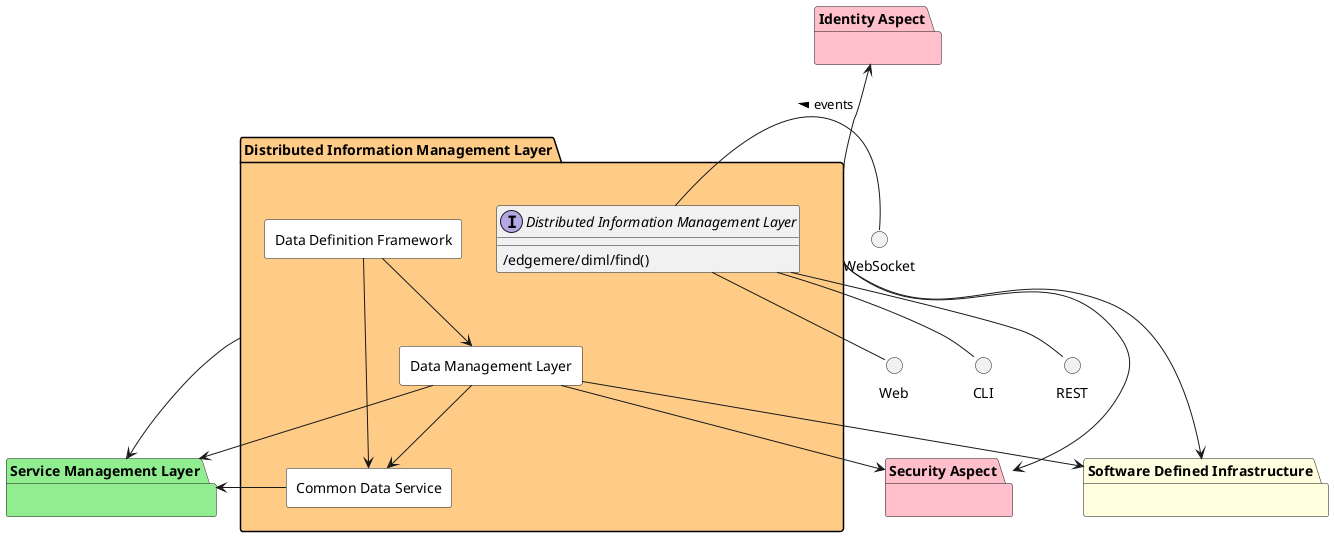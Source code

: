 @startuml


package "Software Defined Infrastructure" #lightyellow {

}

package "Service Management Layer" #lightgreen {

}

package "Security Aspect" #pink {

}

package "Identity Aspect" #pink {

}


package "Distributed Information Management Layer" #ffcc88 {

    interface "Distributed Information Management Layer" as i {
    
            /edgemere/diml/find()
    
    }
}

circle REST
circle Web
circle CLI
circle WebSocket

i -down- Web
i -down- CLI
i -down- REST
WebSocket -left- i: events >

package "Distributed Information Management Layer" #ffcc88 {


rectangle "Common Data Service" #white {
}

rectangle "Data Definition Framework" #white {
}

rectangle "Data Management Layer" #white {
}

    "Common Data Service" --> "Service Management Layer"
    
    "Data Definition Framework" --> "Data Management Layer"
    
    "Data Definition Framework" --> "Common Data Service"
    
    "Data Management Layer" --> "Software Defined Infrastructure"
    
    "Data Management Layer" --> "Security Aspect"
    
    "Data Management Layer" --> "Service Management Layer"
    
    "Data Management Layer" --> "Common Data Service"
    
}


    "Software Defined Infrastructure" <-- "Distributed Information Management Layer"

    "Service Management Layer" <-- "Distributed Information Management Layer"

    "Security Aspect" <-- "Distributed Information Management Layer"

    "Identity Aspect" <-- "Distributed Information Management Layer"


@enduml
